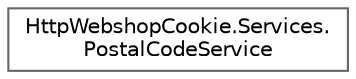 digraph "Graphical Class Hierarchy"
{
 // LATEX_PDF_SIZE
  bgcolor="transparent";
  edge [fontname=Helvetica,fontsize=10,labelfontname=Helvetica,labelfontsize=10];
  node [fontname=Helvetica,fontsize=10,shape=box,height=0.2,width=0.4];
  rankdir="LR";
  Node0 [id="Node000000",label="HttpWebshopCookie.Services.\lPostalCodeService",height=0.2,width=0.4,color="grey40", fillcolor="white", style="filled",URL="$class_http_webshop_cookie_1_1_services_1_1_postal_code_service.html",tooltip=" "];
}

